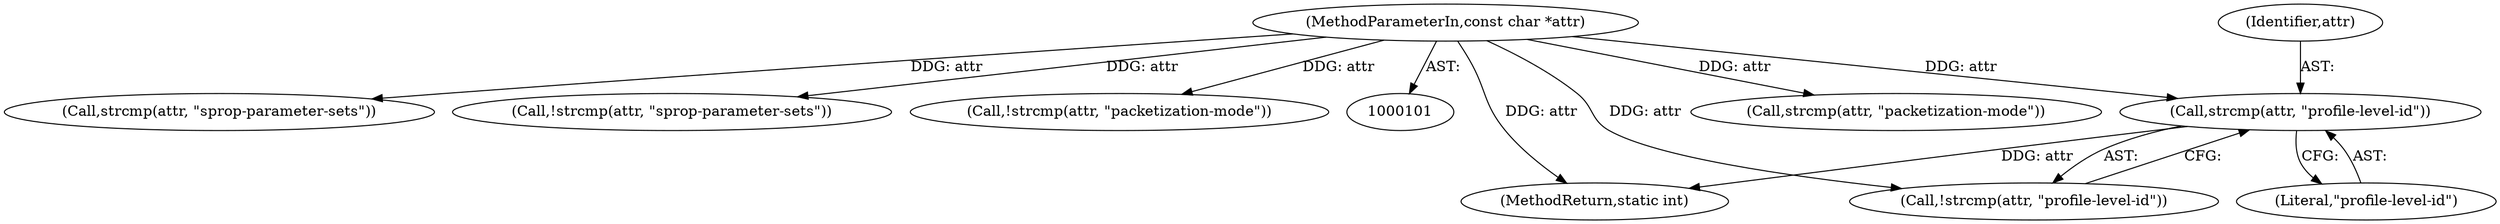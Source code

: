digraph "0_FFmpeg_c42a1388a6d1bfd8001bf6a4241d8ca27e49326d@API" {
"1000145" [label="(Call,strcmp(attr, \"profile-level-id\"))"];
"1000105" [label="(MethodParameterIn,const char *attr)"];
"1000219" [label="(MethodReturn,static int)"];
"1000145" [label="(Call,strcmp(attr, \"profile-level-id\"))"];
"1000116" [label="(Call,strcmp(attr, \"packetization-mode\"))"];
"1000161" [label="(Call,strcmp(attr, \"sprop-parameter-sets\"))"];
"1000160" [label="(Call,!strcmp(attr, \"sprop-parameter-sets\"))"];
"1000144" [label="(Call,!strcmp(attr, \"profile-level-id\"))"];
"1000105" [label="(MethodParameterIn,const char *attr)"];
"1000147" [label="(Literal,\"profile-level-id\")"];
"1000115" [label="(Call,!strcmp(attr, \"packetization-mode\"))"];
"1000146" [label="(Identifier,attr)"];
"1000145" -> "1000144"  [label="AST: "];
"1000145" -> "1000147"  [label="CFG: "];
"1000146" -> "1000145"  [label="AST: "];
"1000147" -> "1000145"  [label="AST: "];
"1000144" -> "1000145"  [label="CFG: "];
"1000145" -> "1000219"  [label="DDG: attr"];
"1000105" -> "1000145"  [label="DDG: attr"];
"1000105" -> "1000101"  [label="AST: "];
"1000105" -> "1000219"  [label="DDG: attr"];
"1000105" -> "1000115"  [label="DDG: attr"];
"1000105" -> "1000116"  [label="DDG: attr"];
"1000105" -> "1000144"  [label="DDG: attr"];
"1000105" -> "1000160"  [label="DDG: attr"];
"1000105" -> "1000161"  [label="DDG: attr"];
}
